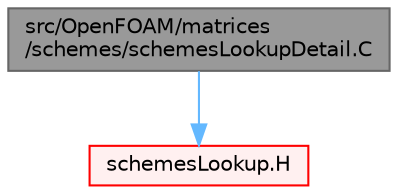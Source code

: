 digraph "src/OpenFOAM/matrices/schemes/schemesLookupDetail.C"
{
 // LATEX_PDF_SIZE
  bgcolor="transparent";
  edge [fontname=Helvetica,fontsize=10,labelfontname=Helvetica,labelfontsize=10];
  node [fontname=Helvetica,fontsize=10,shape=box,height=0.2,width=0.4];
  Node1 [id="Node000001",label="src/OpenFOAM/matrices\l/schemes/schemesLookupDetail.C",height=0.2,width=0.4,color="gray40", fillcolor="grey60", style="filled", fontcolor="black",tooltip=" "];
  Node1 -> Node2 [id="edge1_Node000001_Node000002",color="steelblue1",style="solid",tooltip=" "];
  Node2 [id="Node000002",label="schemesLookup.H",height=0.2,width=0.4,color="red", fillcolor="#FFF0F0", style="filled",URL="$schemesLookup_8H.html",tooltip=" "];
}
